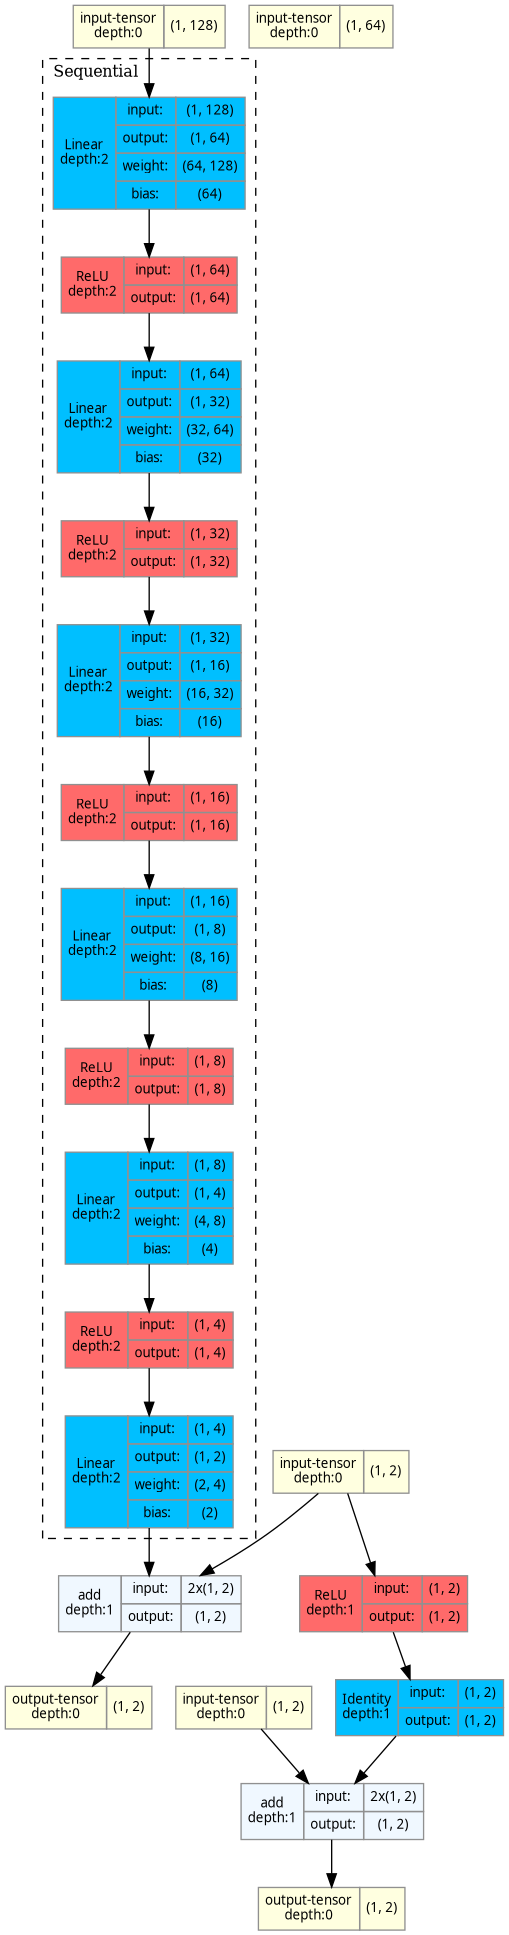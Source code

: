 strict digraph OutputNotUsed {
	graph [ordering=in rankdir=TB size="12.9,12.9"]
	node [align=left color="#909090" fillcolor="#ffffff90" fontname="Linux libertine" fontsize=10 height=0.2 margin=0 ranksep=0.1 shape=plaintext style=filled]
	edge [fontsize=10]
	0 [label=<
                    <TABLE BORDER="0" CELLBORDER="1"
                    CELLSPACING="0" CELLPADDING="4">
                        <TR><TD BGCOLOR="lightyellow">input-tensor<BR/>depth:0</TD><TD>(1, 128)</TD></TR>
                    </TABLE>> fillcolor=lightyellow]
	1 [label=<
                    <TABLE BORDER="0" CELLBORDER="1"
                    CELLSPACING="0" CELLPADDING="4">
                        <TR><TD BGCOLOR="lightyellow">input-tensor<BR/>depth:0</TD><TD>(1, 2)</TD></TR>
                    </TABLE>> fillcolor=lightyellow]
	2 [label=<
                    <TABLE BORDER="0" CELLBORDER="1"
                    CELLSPACING="0" CELLPADDING="4">
                        <TR><TD BGCOLOR="lightyellow">input-tensor<BR/>depth:0</TD><TD>(1, 2)</TD></TR>
                    </TABLE>> fillcolor=lightyellow]
	3 [label=<
                    <TABLE BORDER="0" CELLBORDER="1"
                    CELLSPACING="0" CELLPADDING="4">
                        <TR><TD BGCOLOR="lightyellow">input-tensor<BR/>depth:0</TD><TD>(1, 64)</TD></TR>
                    </TABLE>> fillcolor=lightyellow]
	subgraph cluster_2 {
		color=black fontsize=12 label=Sequential labeljust=l style=dashed
		4 [label=<
                    <TABLE BORDER="0" CELLBORDER="1"
                    CELLSPACING="0" CELLPADDING="4">
                    <TR>
                        <TD ROWSPAN="232"
                        BGCOLOR="deepskyblue1">Linear<BR/>depth:2</TD>
                        <TD>input:</TD>
                        <TD>(1, 128)</TD>
                    </TR>
                    <TR>
                        <TD>output:</TD>
                        <TD>(1, 64)</TD>
                    </TR>
                                    <TR>
                    <TD>weight:</TD>
                    <TD>(64, 128)</TD>
                </TR>
                <TR>
                    <TD>bias:</TD>
                    <TD>(64)</TD>
                </TR>
                    </TABLE>> fillcolor=deepskyblue1]
		5 [label=<
                    <TABLE BORDER="0" CELLBORDER="1"
                    CELLSPACING="0" CELLPADDING="4">
                    <TR>
                        <TD ROWSPAN="2"
                        BGCOLOR="indianred1">ReLU<BR/>depth:2</TD>
                        <TD>input:</TD>
                        <TD>(1, 64)</TD>
                    </TR>
                    <TR>
                        <TD>output:</TD>
                        <TD>(1, 64)</TD>
                    </TR>
                    
                    </TABLE>> fillcolor=indianred1]
		6 [label=<
                    <TABLE BORDER="0" CELLBORDER="1"
                    CELLSPACING="0" CELLPADDING="4">
                    <TR>
                        <TD ROWSPAN="231"
                        BGCOLOR="deepskyblue1">Linear<BR/>depth:2</TD>
                        <TD>input:</TD>
                        <TD>(1, 64)</TD>
                    </TR>
                    <TR>
                        <TD>output:</TD>
                        <TD>(1, 32)</TD>
                    </TR>
                                    <TR>
                    <TD>weight:</TD>
                    <TD>(32, 64)</TD>
                </TR>
                <TR>
                    <TD>bias:</TD>
                    <TD>(32)</TD>
                </TR>
                    </TABLE>> fillcolor=deepskyblue1]
		7 [label=<
                    <TABLE BORDER="0" CELLBORDER="1"
                    CELLSPACING="0" CELLPADDING="4">
                    <TR>
                        <TD ROWSPAN="2"
                        BGCOLOR="indianred1">ReLU<BR/>depth:2</TD>
                        <TD>input:</TD>
                        <TD>(1, 32)</TD>
                    </TR>
                    <TR>
                        <TD>output:</TD>
                        <TD>(1, 32)</TD>
                    </TR>
                    
                    </TABLE>> fillcolor=indianred1]
		8 [label=<
                    <TABLE BORDER="0" CELLBORDER="1"
                    CELLSPACING="0" CELLPADDING="4">
                    <TR>
                        <TD ROWSPAN="231"
                        BGCOLOR="deepskyblue1">Linear<BR/>depth:2</TD>
                        <TD>input:</TD>
                        <TD>(1, 32)</TD>
                    </TR>
                    <TR>
                        <TD>output:</TD>
                        <TD>(1, 16)</TD>
                    </TR>
                                    <TR>
                    <TD>weight:</TD>
                    <TD>(16, 32)</TD>
                </TR>
                <TR>
                    <TD>bias:</TD>
                    <TD>(16)</TD>
                </TR>
                    </TABLE>> fillcolor=deepskyblue1]
		9 [label=<
                    <TABLE BORDER="0" CELLBORDER="1"
                    CELLSPACING="0" CELLPADDING="4">
                    <TR>
                        <TD ROWSPAN="2"
                        BGCOLOR="indianred1">ReLU<BR/>depth:2</TD>
                        <TD>input:</TD>
                        <TD>(1, 16)</TD>
                    </TR>
                    <TR>
                        <TD>output:</TD>
                        <TD>(1, 16)</TD>
                    </TR>
                    
                    </TABLE>> fillcolor=indianred1]
		10 [label=<
                    <TABLE BORDER="0" CELLBORDER="1"
                    CELLSPACING="0" CELLPADDING="4">
                    <TR>
                        <TD ROWSPAN="229"
                        BGCOLOR="deepskyblue1">Linear<BR/>depth:2</TD>
                        <TD>input:</TD>
                        <TD>(1, 16)</TD>
                    </TR>
                    <TR>
                        <TD>output:</TD>
                        <TD>(1, 8)</TD>
                    </TR>
                                    <TR>
                    <TD>weight:</TD>
                    <TD>(8, 16)</TD>
                </TR>
                <TR>
                    <TD>bias:</TD>
                    <TD>(8)</TD>
                </TR>
                    </TABLE>> fillcolor=deepskyblue1]
		11 [label=<
                    <TABLE BORDER="0" CELLBORDER="1"
                    CELLSPACING="0" CELLPADDING="4">
                    <TR>
                        <TD ROWSPAN="2"
                        BGCOLOR="indianred1">ReLU<BR/>depth:2</TD>
                        <TD>input:</TD>
                        <TD>(1, 8)</TD>
                    </TR>
                    <TR>
                        <TD>output:</TD>
                        <TD>(1, 8)</TD>
                    </TR>
                    
                    </TABLE>> fillcolor=indianred1]
		12 [label=<
                    <TABLE BORDER="0" CELLBORDER="1"
                    CELLSPACING="0" CELLPADDING="4">
                    <TR>
                        <TD ROWSPAN="228"
                        BGCOLOR="deepskyblue1">Linear<BR/>depth:2</TD>
                        <TD>input:</TD>
                        <TD>(1, 8)</TD>
                    </TR>
                    <TR>
                        <TD>output:</TD>
                        <TD>(1, 4)</TD>
                    </TR>
                                    <TR>
                    <TD>weight:</TD>
                    <TD>(4, 8)</TD>
                </TR>
                <TR>
                    <TD>bias:</TD>
                    <TD>(4)</TD>
                </TR>
                    </TABLE>> fillcolor=deepskyblue1]
		13 [label=<
                    <TABLE BORDER="0" CELLBORDER="1"
                    CELLSPACING="0" CELLPADDING="4">
                    <TR>
                        <TD ROWSPAN="2"
                        BGCOLOR="indianred1">ReLU<BR/>depth:2</TD>
                        <TD>input:</TD>
                        <TD>(1, 4)</TD>
                    </TR>
                    <TR>
                        <TD>output:</TD>
                        <TD>(1, 4)</TD>
                    </TR>
                    
                    </TABLE>> fillcolor=indianred1]
		14 [label=<
                    <TABLE BORDER="0" CELLBORDER="1"
                    CELLSPACING="0" CELLPADDING="4">
                    <TR>
                        <TD ROWSPAN="228"
                        BGCOLOR="deepskyblue1">Linear<BR/>depth:2</TD>
                        <TD>input:</TD>
                        <TD>(1, 4)</TD>
                    </TR>
                    <TR>
                        <TD>output:</TD>
                        <TD>(1, 2)</TD>
                    </TR>
                                    <TR>
                    <TD>weight:</TD>
                    <TD>(2, 4)</TD>
                </TR>
                <TR>
                    <TD>bias:</TD>
                    <TD>(2)</TD>
                </TR>
                    </TABLE>> fillcolor=deepskyblue1]
	}
	15 [label=<
                    <TABLE BORDER="0" CELLBORDER="1"
                    CELLSPACING="0" CELLPADDING="4">
                    <TR>
                        <TD ROWSPAN="2"
                        BGCOLOR="aliceblue">add<BR/>depth:1</TD>
                        <TD>input:</TD>
                        <TD>2x(1, 2)</TD>
                    </TR>
                    <TR>
                        <TD>output:</TD>
                        <TD>(1, 2)</TD>
                    </TR>
                    
                    </TABLE>> fillcolor=aliceblue]
	16 [label=<
                    <TABLE BORDER="0" CELLBORDER="1"
                    CELLSPACING="0" CELLPADDING="4">
                        <TR><TD BGCOLOR="lightyellow">output-tensor<BR/>depth:0</TD><TD>(1, 2)</TD></TR>
                    </TABLE>> fillcolor=lightyellow]
	17 [label=<
                    <TABLE BORDER="0" CELLBORDER="1"
                    CELLSPACING="0" CELLPADDING="4">
                    <TR>
                        <TD ROWSPAN="2"
                        BGCOLOR="indianred1">ReLU<BR/>depth:1</TD>
                        <TD>input:</TD>
                        <TD>(1, 2)</TD>
                    </TR>
                    <TR>
                        <TD>output:</TD>
                        <TD>(1, 2)</TD>
                    </TR>
                    
                    </TABLE>> fillcolor=indianred1]
	18 [label=<
                    <TABLE BORDER="0" CELLBORDER="1"
                    CELLSPACING="0" CELLPADDING="4">
                    <TR>
                        <TD ROWSPAN="2"
                        BGCOLOR="deepskyblue1">Identity<BR/>depth:1</TD>
                        <TD>input:</TD>
                        <TD>(1, 2)</TD>
                    </TR>
                    <TR>
                        <TD>output:</TD>
                        <TD>(1, 2)</TD>
                    </TR>
                    
                    </TABLE>> fillcolor=deepskyblue1]
	19 [label=<
                    <TABLE BORDER="0" CELLBORDER="1"
                    CELLSPACING="0" CELLPADDING="4">
                    <TR>
                        <TD ROWSPAN="2"
                        BGCOLOR="aliceblue">add<BR/>depth:1</TD>
                        <TD>input:</TD>
                        <TD>2x(1, 2)</TD>
                    </TR>
                    <TR>
                        <TD>output:</TD>
                        <TD>(1, 2)</TD>
                    </TR>
                    
                    </TABLE>> fillcolor=aliceblue]
	20 [label=<
                    <TABLE BORDER="0" CELLBORDER="1"
                    CELLSPACING="0" CELLPADDING="4">
                        <TR><TD BGCOLOR="lightyellow">output-tensor<BR/>depth:0</TD><TD>(1, 2)</TD></TR>
                    </TABLE>> fillcolor=lightyellow]
	1 -> 15
	1 -> 17
	2 -> 19
	0 -> 4
	4 -> 5
	5 -> 6
	6 -> 7
	7 -> 8
	8 -> 9
	9 -> 10
	10 -> 11
	11 -> 12
	12 -> 13
	13 -> 14
	14 -> 15
	15 -> 16
	17 -> 18
	18 -> 19
	19 -> 20
}
